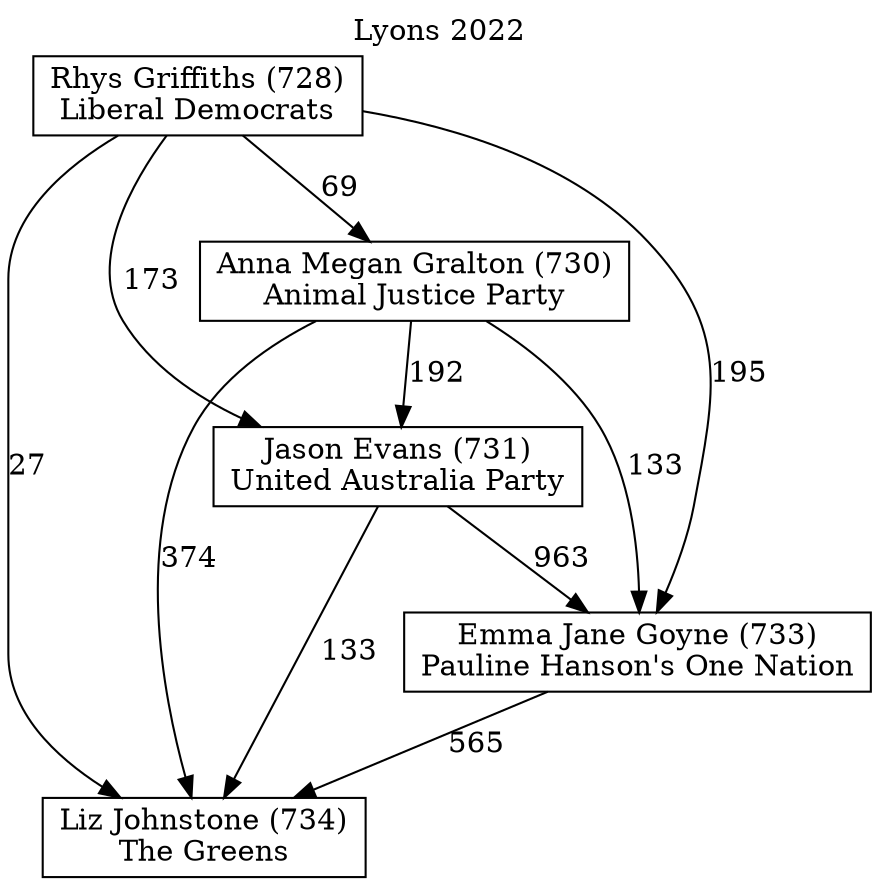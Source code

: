// House preference flow
digraph "Liz Johnstone (734)_Lyons_2022" {
	graph [label="Lyons 2022" labelloc=t mclimit=10]
	node [shape=box]
	"Rhys Griffiths (728)" [label="Rhys Griffiths (728)
Liberal Democrats"]
	"Jason Evans (731)" [label="Jason Evans (731)
United Australia Party"]
	"Anna Megan Gralton (730)" [label="Anna Megan Gralton (730)
Animal Justice Party"]
	"Emma Jane Goyne (733)" [label="Emma Jane Goyne (733)
Pauline Hanson's One Nation"]
	"Liz Johnstone (734)" [label="Liz Johnstone (734)
The Greens"]
	"Emma Jane Goyne (733)" -> "Liz Johnstone (734)" [label=565]
	"Anna Megan Gralton (730)" -> "Jason Evans (731)" [label=192]
	"Rhys Griffiths (728)" -> "Liz Johnstone (734)" [label=27]
	"Jason Evans (731)" -> "Liz Johnstone (734)" [label=133]
	"Anna Megan Gralton (730)" -> "Liz Johnstone (734)" [label=374]
	"Jason Evans (731)" -> "Emma Jane Goyne (733)" [label=963]
	"Rhys Griffiths (728)" -> "Jason Evans (731)" [label=173]
	"Anna Megan Gralton (730)" -> "Emma Jane Goyne (733)" [label=133]
	"Rhys Griffiths (728)" -> "Emma Jane Goyne (733)" [label=195]
	"Rhys Griffiths (728)" -> "Anna Megan Gralton (730)" [label=69]
}
